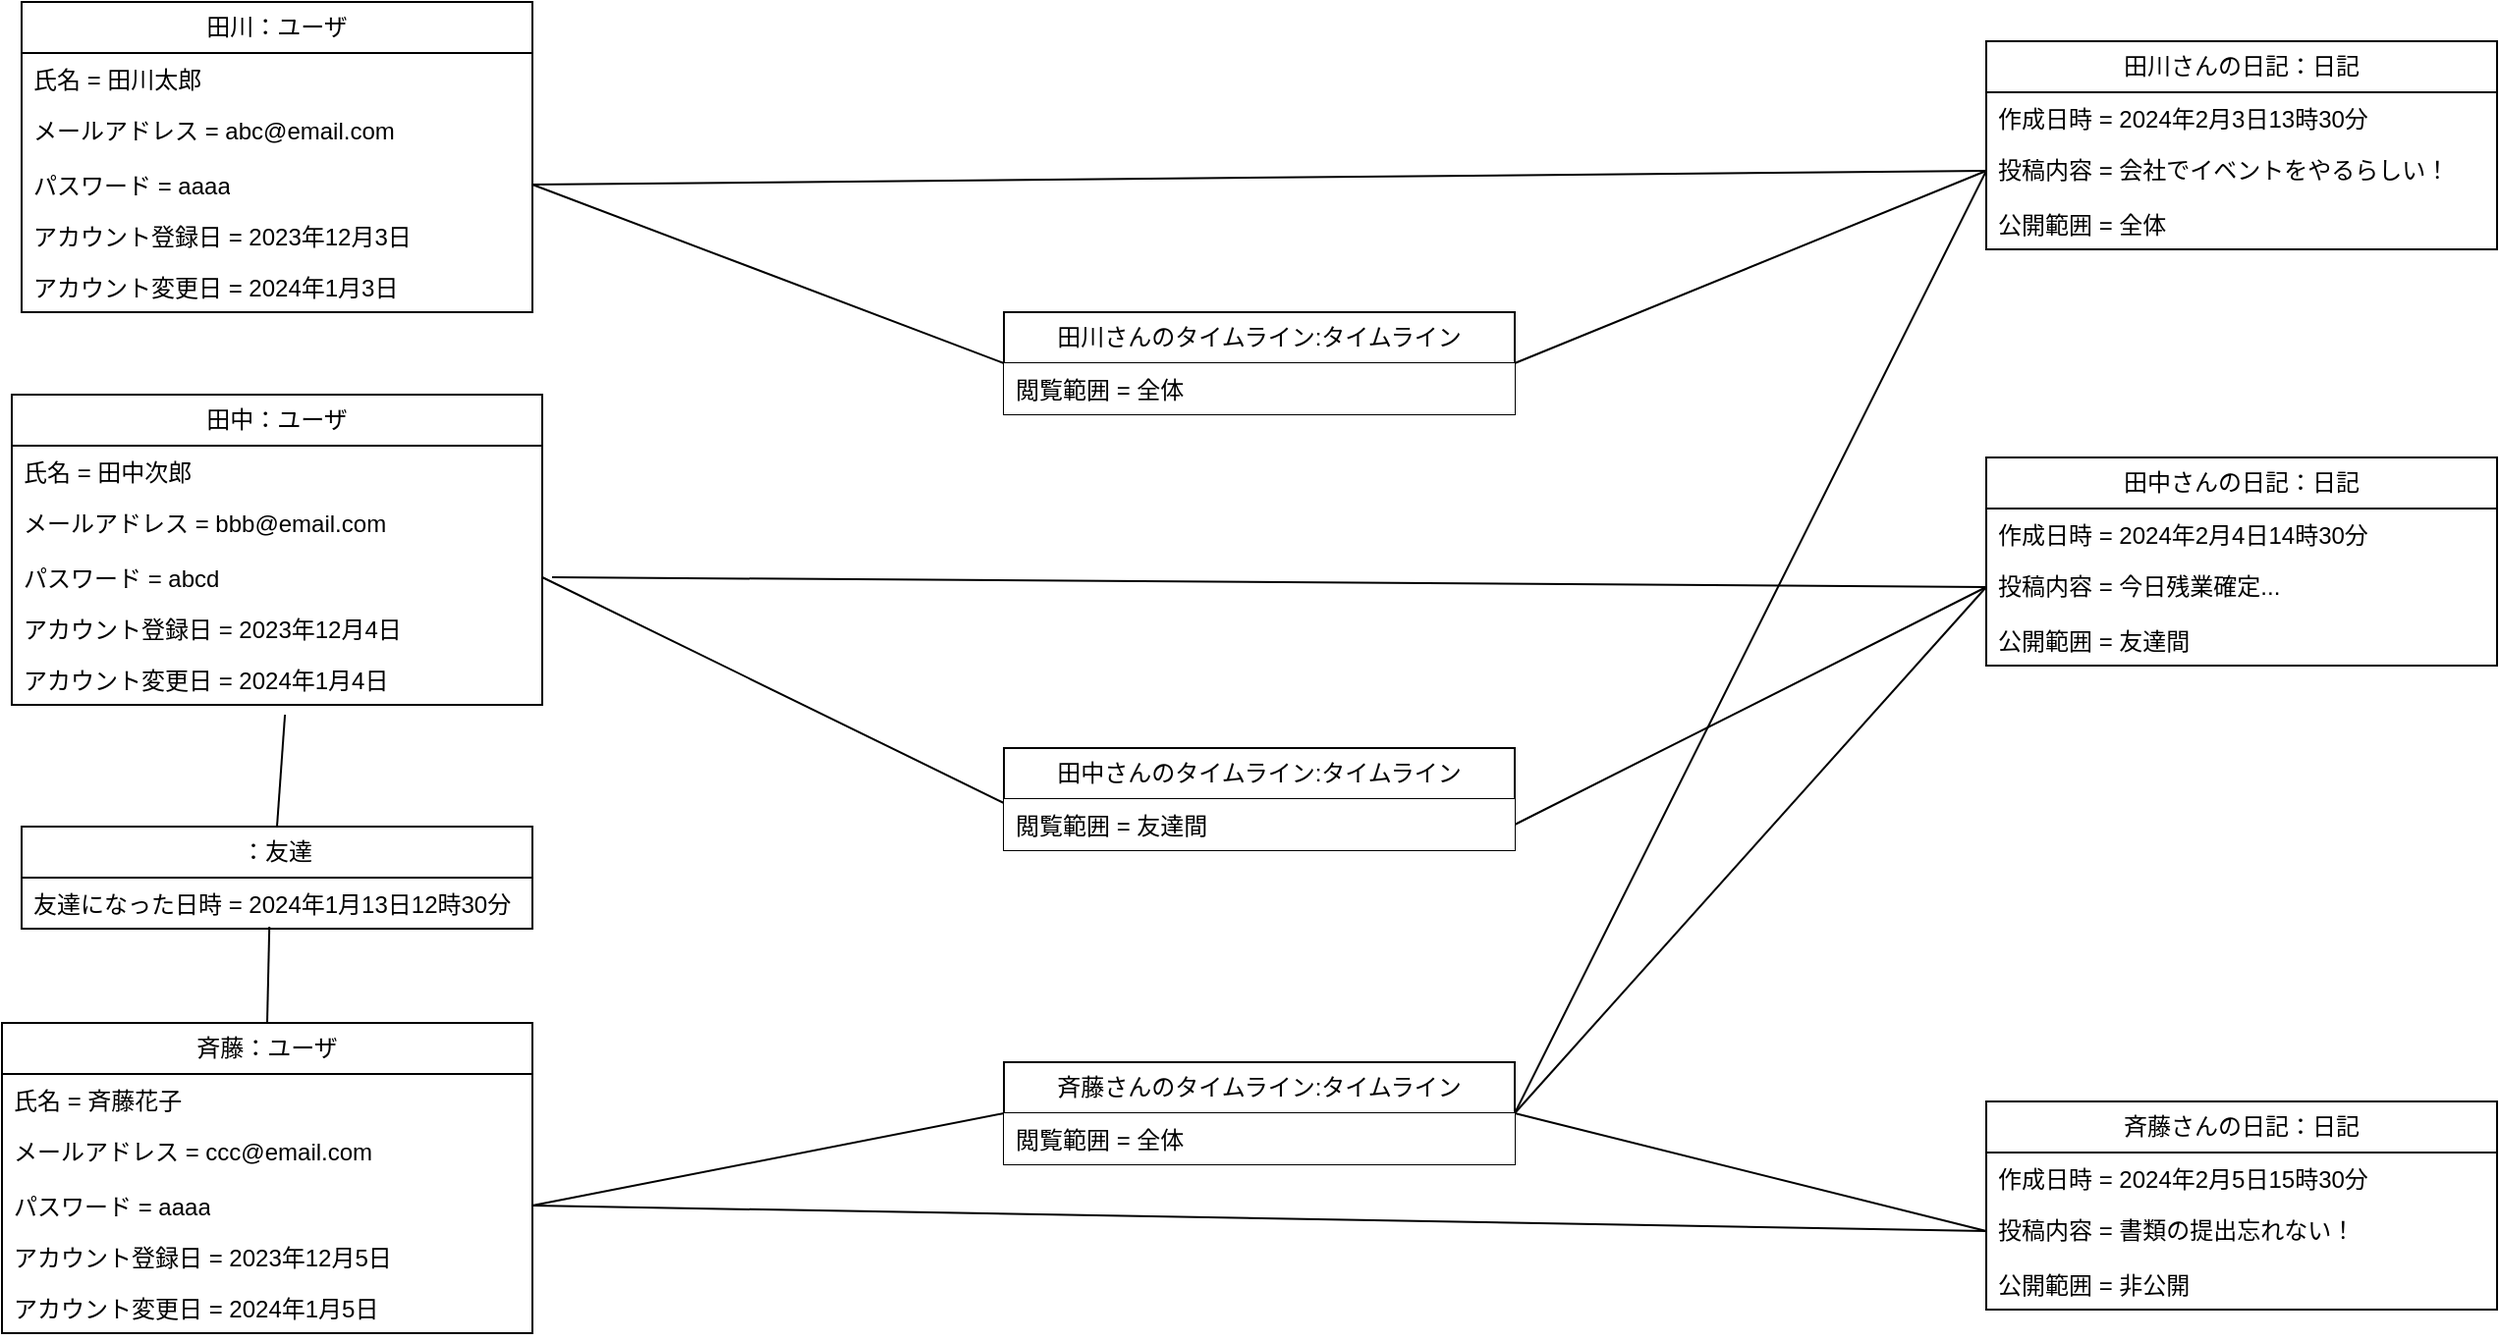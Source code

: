 <mxfile version="22.1.18" type="device">
  <diagram name="ページ1" id="riSVBeFmMrVej5-FhOZP">
    <mxGraphModel dx="1834" dy="1191" grid="1" gridSize="10" guides="1" tooltips="1" connect="1" arrows="1" fold="1" page="0" pageScale="1" pageWidth="827" pageHeight="1169" math="0" shadow="0">
      <root>
        <mxCell id="0" />
        <mxCell id="1" parent="0" />
        <mxCell id="CRwQtwmsNH5E5zE7e5ZG-1" value="田川：ユーザ" style="swimlane;fontStyle=0;childLayout=stackLayout;horizontal=1;startSize=26;fillColor=none;horizontalStack=0;resizeParent=1;resizeParentMax=0;resizeLast=0;collapsible=1;marginBottom=0;whiteSpace=wrap;html=1;" parent="1" vertex="1">
          <mxGeometry x="-100" y="-240" width="260" height="158" as="geometry" />
        </mxCell>
        <mxCell id="CRwQtwmsNH5E5zE7e5ZG-2" value="氏名 = 田川太郎" style="text;strokeColor=none;fillColor=none;align=left;verticalAlign=top;spacingLeft=4;spacingRight=4;overflow=hidden;rotatable=0;points=[[0,0.5],[1,0.5]];portConstraint=eastwest;whiteSpace=wrap;html=1;" parent="CRwQtwmsNH5E5zE7e5ZG-1" vertex="1">
          <mxGeometry y="26" width="260" height="26" as="geometry" />
        </mxCell>
        <mxCell id="CRwQtwmsNH5E5zE7e5ZG-3" value="メールアドレス = abc@email.com" style="text;strokeColor=none;fillColor=none;align=left;verticalAlign=top;spacingLeft=4;spacingRight=4;overflow=hidden;rotatable=0;points=[[0,0.5],[1,0.5]];portConstraint=eastwest;whiteSpace=wrap;html=1;" parent="CRwQtwmsNH5E5zE7e5ZG-1" vertex="1">
          <mxGeometry y="52" width="260" height="28" as="geometry" />
        </mxCell>
        <mxCell id="CRwQtwmsNH5E5zE7e5ZG-4" value="パスワード = aaaa" style="text;strokeColor=none;fillColor=none;align=left;verticalAlign=top;spacingLeft=4;spacingRight=4;overflow=hidden;rotatable=0;points=[[0,0.5],[1,0.5]];portConstraint=eastwest;whiteSpace=wrap;html=1;" parent="CRwQtwmsNH5E5zE7e5ZG-1" vertex="1">
          <mxGeometry y="80" width="260" height="26" as="geometry" />
        </mxCell>
        <mxCell id="CRwQtwmsNH5E5zE7e5ZG-5" value="アカウント登録日 = 2023年12月3日" style="text;strokeColor=none;fillColor=none;align=left;verticalAlign=top;spacingLeft=4;spacingRight=4;overflow=hidden;rotatable=0;points=[[0,0.5],[1,0.5]];portConstraint=eastwest;whiteSpace=wrap;html=1;" parent="CRwQtwmsNH5E5zE7e5ZG-1" vertex="1">
          <mxGeometry y="106" width="260" height="26" as="geometry" />
        </mxCell>
        <mxCell id="CRwQtwmsNH5E5zE7e5ZG-6" value="アカウント変更日 = 2024年1月3日" style="text;strokeColor=none;fillColor=none;align=left;verticalAlign=top;spacingLeft=4;spacingRight=4;overflow=hidden;rotatable=0;points=[[0,0.5],[1,0.5]];portConstraint=eastwest;whiteSpace=wrap;html=1;" parent="CRwQtwmsNH5E5zE7e5ZG-1" vertex="1">
          <mxGeometry y="132" width="260" height="26" as="geometry" />
        </mxCell>
        <mxCell id="CRwQtwmsNH5E5zE7e5ZG-7" value="田中：ユーザ" style="swimlane;fontStyle=0;childLayout=stackLayout;horizontal=1;startSize=26;fillColor=none;horizontalStack=0;resizeParent=1;resizeParentMax=0;resizeLast=0;collapsible=1;marginBottom=0;whiteSpace=wrap;html=1;" parent="1" vertex="1">
          <mxGeometry x="-105" y="-40" width="270" height="158" as="geometry" />
        </mxCell>
        <mxCell id="CRwQtwmsNH5E5zE7e5ZG-8" value="氏名 = 田中次郎" style="text;strokeColor=none;fillColor=none;align=left;verticalAlign=top;spacingLeft=4;spacingRight=4;overflow=hidden;rotatable=0;points=[[0,0.5],[1,0.5]];portConstraint=eastwest;whiteSpace=wrap;html=1;" parent="CRwQtwmsNH5E5zE7e5ZG-7" vertex="1">
          <mxGeometry y="26" width="270" height="26" as="geometry" />
        </mxCell>
        <mxCell id="CRwQtwmsNH5E5zE7e5ZG-9" value="メールアドレス = bbb@email.com" style="text;strokeColor=none;fillColor=none;align=left;verticalAlign=top;spacingLeft=4;spacingRight=4;overflow=hidden;rotatable=0;points=[[0,0.5],[1,0.5]];portConstraint=eastwest;whiteSpace=wrap;html=1;" parent="CRwQtwmsNH5E5zE7e5ZG-7" vertex="1">
          <mxGeometry y="52" width="270" height="28" as="geometry" />
        </mxCell>
        <mxCell id="CRwQtwmsNH5E5zE7e5ZG-10" value="パスワード = abcd" style="text;strokeColor=none;fillColor=none;align=left;verticalAlign=top;spacingLeft=4;spacingRight=4;overflow=hidden;rotatable=0;points=[[0,0.5],[1,0.5]];portConstraint=eastwest;whiteSpace=wrap;html=1;" parent="CRwQtwmsNH5E5zE7e5ZG-7" vertex="1">
          <mxGeometry y="80" width="270" height="26" as="geometry" />
        </mxCell>
        <mxCell id="CRwQtwmsNH5E5zE7e5ZG-11" value="アカウント登録日 = 2023年12月4日" style="text;strokeColor=none;fillColor=none;align=left;verticalAlign=top;spacingLeft=4;spacingRight=4;overflow=hidden;rotatable=0;points=[[0,0.5],[1,0.5]];portConstraint=eastwest;whiteSpace=wrap;html=1;" parent="CRwQtwmsNH5E5zE7e5ZG-7" vertex="1">
          <mxGeometry y="106" width="270" height="26" as="geometry" />
        </mxCell>
        <mxCell id="CRwQtwmsNH5E5zE7e5ZG-12" value="アカウント変更日 = 2024年1月4日" style="text;strokeColor=none;fillColor=none;align=left;verticalAlign=top;spacingLeft=4;spacingRight=4;overflow=hidden;rotatable=0;points=[[0,0.5],[1,0.5]];portConstraint=eastwest;whiteSpace=wrap;html=1;" parent="CRwQtwmsNH5E5zE7e5ZG-7" vertex="1">
          <mxGeometry y="132" width="270" height="26" as="geometry" />
        </mxCell>
        <mxCell id="CRwQtwmsNH5E5zE7e5ZG-13" value="斉藤：ユーザ" style="swimlane;fontStyle=0;childLayout=stackLayout;horizontal=1;startSize=26;fillColor=none;horizontalStack=0;resizeParent=1;resizeParentMax=0;resizeLast=0;collapsible=1;marginBottom=0;whiteSpace=wrap;html=1;" parent="1" vertex="1">
          <mxGeometry x="-110" y="280" width="270" height="158" as="geometry" />
        </mxCell>
        <mxCell id="CRwQtwmsNH5E5zE7e5ZG-14" value="氏名 = 斉藤花子" style="text;strokeColor=none;fillColor=none;align=left;verticalAlign=top;spacingLeft=4;spacingRight=4;overflow=hidden;rotatable=0;points=[[0,0.5],[1,0.5]];portConstraint=eastwest;whiteSpace=wrap;html=1;" parent="CRwQtwmsNH5E5zE7e5ZG-13" vertex="1">
          <mxGeometry y="26" width="270" height="26" as="geometry" />
        </mxCell>
        <mxCell id="CRwQtwmsNH5E5zE7e5ZG-15" value="メールアドレス = ccc@email.com" style="text;strokeColor=none;fillColor=none;align=left;verticalAlign=top;spacingLeft=4;spacingRight=4;overflow=hidden;rotatable=0;points=[[0,0.5],[1,0.5]];portConstraint=eastwest;whiteSpace=wrap;html=1;" parent="CRwQtwmsNH5E5zE7e5ZG-13" vertex="1">
          <mxGeometry y="52" width="270" height="28" as="geometry" />
        </mxCell>
        <mxCell id="CRwQtwmsNH5E5zE7e5ZG-16" value="パスワード = aaaa" style="text;strokeColor=none;fillColor=none;align=left;verticalAlign=top;spacingLeft=4;spacingRight=4;overflow=hidden;rotatable=0;points=[[0,0.5],[1,0.5]];portConstraint=eastwest;whiteSpace=wrap;html=1;" parent="CRwQtwmsNH5E5zE7e5ZG-13" vertex="1">
          <mxGeometry y="80" width="270" height="26" as="geometry" />
        </mxCell>
        <mxCell id="CRwQtwmsNH5E5zE7e5ZG-17" value="アカウント登録日 = 2023年12月5日" style="text;strokeColor=none;fillColor=none;align=left;verticalAlign=top;spacingLeft=4;spacingRight=4;overflow=hidden;rotatable=0;points=[[0,0.5],[1,0.5]];portConstraint=eastwest;whiteSpace=wrap;html=1;" parent="CRwQtwmsNH5E5zE7e5ZG-13" vertex="1">
          <mxGeometry y="106" width="270" height="26" as="geometry" />
        </mxCell>
        <mxCell id="CRwQtwmsNH5E5zE7e5ZG-18" value="アカウント変更日 = 2024年1月5日" style="text;strokeColor=none;fillColor=none;align=left;verticalAlign=top;spacingLeft=4;spacingRight=4;overflow=hidden;rotatable=0;points=[[0,0.5],[1,0.5]];portConstraint=eastwest;whiteSpace=wrap;html=1;" parent="CRwQtwmsNH5E5zE7e5ZG-13" vertex="1">
          <mxGeometry y="132" width="270" height="26" as="geometry" />
        </mxCell>
        <mxCell id="Rn3ytvov92WmOWu4cLF2-1" value="田川さんの日記：日記" style="swimlane;fontStyle=0;childLayout=stackLayout;horizontal=1;startSize=26;fillColor=none;horizontalStack=0;resizeParent=1;resizeParentMax=0;resizeLast=0;collapsible=1;marginBottom=0;whiteSpace=wrap;html=1;" parent="1" vertex="1">
          <mxGeometry x="900" y="-220" width="260" height="106" as="geometry" />
        </mxCell>
        <mxCell id="Rn3ytvov92WmOWu4cLF2-2" value="作成日時 =&amp;nbsp;2024年2月3日13時30分" style="text;strokeColor=none;fillColor=none;align=left;verticalAlign=top;spacingLeft=4;spacingRight=4;overflow=hidden;rotatable=0;points=[[0,0.5],[1,0.5]];portConstraint=eastwest;whiteSpace=wrap;html=1;" parent="Rn3ytvov92WmOWu4cLF2-1" vertex="1">
          <mxGeometry y="26" width="260" height="26" as="geometry" />
        </mxCell>
        <mxCell id="Rn3ytvov92WmOWu4cLF2-3" value="投稿内容 =&amp;nbsp;会社でイベントをやるらしい！" style="text;strokeColor=none;fillColor=none;align=left;verticalAlign=top;spacingLeft=4;spacingRight=4;overflow=hidden;rotatable=0;points=[[0,0.5],[1,0.5]];portConstraint=eastwest;whiteSpace=wrap;html=1;" parent="Rn3ytvov92WmOWu4cLF2-1" vertex="1">
          <mxGeometry y="52" width="260" height="28" as="geometry" />
        </mxCell>
        <mxCell id="Rn3ytvov92WmOWu4cLF2-4" value="公開範囲 = 全体" style="text;strokeColor=none;fillColor=none;align=left;verticalAlign=top;spacingLeft=4;spacingRight=4;overflow=hidden;rotatable=0;points=[[0,0.5],[1,0.5]];portConstraint=eastwest;whiteSpace=wrap;html=1;" parent="Rn3ytvov92WmOWu4cLF2-1" vertex="1">
          <mxGeometry y="80" width="260" height="26" as="geometry" />
        </mxCell>
        <mxCell id="Rn3ytvov92WmOWu4cLF2-7" value="田中さんの日記：日記" style="swimlane;fontStyle=0;childLayout=stackLayout;horizontal=1;startSize=26;fillColor=none;horizontalStack=0;resizeParent=1;resizeParentMax=0;resizeLast=0;collapsible=1;marginBottom=0;whiteSpace=wrap;html=1;" parent="1" vertex="1">
          <mxGeometry x="900" y="-8" width="260" height="106" as="geometry" />
        </mxCell>
        <mxCell id="Rn3ytvov92WmOWu4cLF2-8" value="作成日時 =&amp;nbsp;2024年2月4日14時30分" style="text;strokeColor=none;fillColor=none;align=left;verticalAlign=top;spacingLeft=4;spacingRight=4;overflow=hidden;rotatable=0;points=[[0,0.5],[1,0.5]];portConstraint=eastwest;whiteSpace=wrap;html=1;" parent="Rn3ytvov92WmOWu4cLF2-7" vertex="1">
          <mxGeometry y="26" width="260" height="26" as="geometry" />
        </mxCell>
        <mxCell id="Rn3ytvov92WmOWu4cLF2-9" value="投稿内容 =&amp;nbsp;今日残業確定..." style="text;strokeColor=none;fillColor=none;align=left;verticalAlign=top;spacingLeft=4;spacingRight=4;overflow=hidden;rotatable=0;points=[[0,0.5],[1,0.5]];portConstraint=eastwest;whiteSpace=wrap;html=1;" parent="Rn3ytvov92WmOWu4cLF2-7" vertex="1">
          <mxGeometry y="52" width="260" height="28" as="geometry" />
        </mxCell>
        <mxCell id="Rn3ytvov92WmOWu4cLF2-10" value="公開範囲 = 友達間" style="text;strokeColor=none;fillColor=none;align=left;verticalAlign=top;spacingLeft=4;spacingRight=4;overflow=hidden;rotatable=0;points=[[0,0.5],[1,0.5]];portConstraint=eastwest;whiteSpace=wrap;html=1;" parent="Rn3ytvov92WmOWu4cLF2-7" vertex="1">
          <mxGeometry y="80" width="260" height="26" as="geometry" />
        </mxCell>
        <mxCell id="Rn3ytvov92WmOWu4cLF2-11" value="斉藤さんの日記：日記" style="swimlane;fontStyle=0;childLayout=stackLayout;horizontal=1;startSize=26;fillColor=none;horizontalStack=0;resizeParent=1;resizeParentMax=0;resizeLast=0;collapsible=1;marginBottom=0;whiteSpace=wrap;html=1;" parent="1" vertex="1">
          <mxGeometry x="900" y="320" width="260" height="106" as="geometry" />
        </mxCell>
        <mxCell id="Rn3ytvov92WmOWu4cLF2-12" value="作成日時 =&amp;nbsp;2024年2月5日15時30分" style="text;strokeColor=none;fillColor=none;align=left;verticalAlign=top;spacingLeft=4;spacingRight=4;overflow=hidden;rotatable=0;points=[[0,0.5],[1,0.5]];portConstraint=eastwest;whiteSpace=wrap;html=1;" parent="Rn3ytvov92WmOWu4cLF2-11" vertex="1">
          <mxGeometry y="26" width="260" height="26" as="geometry" />
        </mxCell>
        <mxCell id="Rn3ytvov92WmOWu4cLF2-13" value="投稿内容 =&amp;nbsp;書類の提出忘れない！" style="text;strokeColor=none;fillColor=none;align=left;verticalAlign=top;spacingLeft=4;spacingRight=4;overflow=hidden;rotatable=0;points=[[0,0.5],[1,0.5]];portConstraint=eastwest;whiteSpace=wrap;html=1;" parent="Rn3ytvov92WmOWu4cLF2-11" vertex="1">
          <mxGeometry y="52" width="260" height="28" as="geometry" />
        </mxCell>
        <mxCell id="Rn3ytvov92WmOWu4cLF2-14" value="公開範囲 = 非公開" style="text;strokeColor=none;fillColor=none;align=left;verticalAlign=top;spacingLeft=4;spacingRight=4;overflow=hidden;rotatable=0;points=[[0,0.5],[1,0.5]];portConstraint=eastwest;whiteSpace=wrap;html=1;" parent="Rn3ytvov92WmOWu4cLF2-11" vertex="1">
          <mxGeometry y="80" width="260" height="26" as="geometry" />
        </mxCell>
        <mxCell id="Rn3ytvov92WmOWu4cLF2-16" style="edgeStyle=none;curved=1;rounded=0;orthogonalLoop=1;jettySize=auto;html=1;exitX=0;exitY=0.5;exitDx=0;exitDy=0;entryX=1;entryY=0.5;entryDx=0;entryDy=0;fontSize=12;endArrow=none;endFill=0;" parent="1" source="Rn3ytvov92WmOWu4cLF2-13" target="CRwQtwmsNH5E5zE7e5ZG-16" edge="1">
          <mxGeometry relative="1" as="geometry" />
        </mxCell>
        <mxCell id="Rn3ytvov92WmOWu4cLF2-17" style="edgeStyle=none;curved=1;rounded=0;orthogonalLoop=1;jettySize=auto;html=1;exitX=0;exitY=0.5;exitDx=0;exitDy=0;entryX=1;entryY=0.5;entryDx=0;entryDy=0;fontSize=12;startSize=8;endSize=8;endArrow=none;endFill=0;" parent="1" source="Rn3ytvov92WmOWu4cLF2-3" target="CRwQtwmsNH5E5zE7e5ZG-4" edge="1">
          <mxGeometry relative="1" as="geometry" />
        </mxCell>
        <mxCell id="y0Ddukv0afh_rcQTjdJD-23" value="：友達" style="swimlane;fontStyle=0;childLayout=stackLayout;horizontal=1;startSize=26;fillColor=none;horizontalStack=0;resizeParent=1;resizeParentMax=0;resizeLast=0;collapsible=1;marginBottom=0;whiteSpace=wrap;html=1;" parent="1" vertex="1">
          <mxGeometry x="-100" y="180" width="260" height="52" as="geometry" />
        </mxCell>
        <mxCell id="y0Ddukv0afh_rcQTjdJD-26" value="友達になった日時 =&amp;nbsp;2024年1月13日12時30分" style="text;strokeColor=none;fillColor=none;align=left;verticalAlign=top;spacingLeft=4;spacingRight=4;overflow=hidden;rotatable=0;points=[[0,0.5],[1,0.5]];portConstraint=eastwest;whiteSpace=wrap;html=1;" parent="y0Ddukv0afh_rcQTjdJD-23" vertex="1">
          <mxGeometry y="26" width="260" height="26" as="geometry" />
        </mxCell>
        <mxCell id="y0Ddukv0afh_rcQTjdJD-31" style="edgeStyle=none;curved=1;rounded=0;orthogonalLoop=1;jettySize=auto;html=1;exitX=0.515;exitY=1.192;exitDx=0;exitDy=0;entryX=0.5;entryY=0;entryDx=0;entryDy=0;fontSize=12;startSize=8;endSize=8;exitPerimeter=0;endArrow=none;endFill=0;" parent="1" source="CRwQtwmsNH5E5zE7e5ZG-12" target="y0Ddukv0afh_rcQTjdJD-23" edge="1">
          <mxGeometry relative="1" as="geometry">
            <mxPoint x="490" y="139" as="targetPoint" />
          </mxGeometry>
        </mxCell>
        <mxCell id="y0Ddukv0afh_rcQTjdJD-32" style="edgeStyle=none;curved=1;rounded=0;orthogonalLoop=1;jettySize=auto;html=1;exitX=0.5;exitY=0;exitDx=0;exitDy=0;entryX=0.485;entryY=0.962;entryDx=0;entryDy=0;fontSize=12;startSize=8;endSize=8;entryPerimeter=0;endArrow=none;endFill=0;" parent="1" source="CRwQtwmsNH5E5zE7e5ZG-13" target="y0Ddukv0afh_rcQTjdJD-26" edge="1">
          <mxGeometry relative="1" as="geometry">
            <mxPoint x="490" y="139" as="targetPoint" />
          </mxGeometry>
        </mxCell>
        <mxCell id="y0Ddukv0afh_rcQTjdJD-33" style="edgeStyle=none;curved=1;rounded=0;orthogonalLoop=1;jettySize=auto;html=1;exitX=0;exitY=0.5;exitDx=0;exitDy=0;fontSize=12;startSize=8;endSize=8;endArrow=none;endFill=0;" parent="1" source="Rn3ytvov92WmOWu4cLF2-9" edge="1">
          <mxGeometry relative="1" as="geometry">
            <mxPoint x="170" y="53" as="targetPoint" />
          </mxGeometry>
        </mxCell>
        <mxCell id="y0Ddukv0afh_rcQTjdJD-41" style="edgeStyle=none;curved=1;rounded=0;orthogonalLoop=1;jettySize=auto;html=1;exitX=1;exitY=0.5;exitDx=0;exitDy=0;entryX=0;entryY=0.077;entryDx=0;entryDy=0;entryPerimeter=0;fontSize=12;startSize=8;endSize=8;endArrow=none;endFill=0;" parent="1" source="CRwQtwmsNH5E5zE7e5ZG-10" target="y0Ddukv0afh_rcQTjdJD-11" edge="1">
          <mxGeometry relative="1" as="geometry" />
        </mxCell>
        <mxCell id="y0Ddukv0afh_rcQTjdJD-43" style="edgeStyle=none;curved=1;rounded=0;orthogonalLoop=1;jettySize=auto;html=1;exitX=1;exitY=0.75;exitDx=0;exitDy=0;entryX=0;entryY=0.5;entryDx=0;entryDy=0;fontSize=12;startSize=8;endSize=8;endArrow=none;endFill=0;" parent="1" source="y0Ddukv0afh_rcQTjdJD-10" target="Rn3ytvov92WmOWu4cLF2-9" edge="1">
          <mxGeometry relative="1" as="geometry" />
        </mxCell>
        <mxCell id="y0Ddukv0afh_rcQTjdJD-10" value="田中さんのタイムライン:タイムライン" style="swimlane;fontStyle=0;childLayout=stackLayout;horizontal=1;startSize=26;fillColor=default;horizontalStack=0;resizeParent=1;resizeParentMax=0;resizeLast=0;collapsible=1;marginBottom=0;whiteSpace=wrap;html=1;" parent="1" vertex="1">
          <mxGeometry x="400" y="140" width="260" height="52" as="geometry" />
        </mxCell>
        <mxCell id="y0Ddukv0afh_rcQTjdJD-11" value="閲覧範囲 = 友達間" style="text;strokeColor=none;fillColor=default;align=left;verticalAlign=top;spacingLeft=4;spacingRight=4;overflow=hidden;rotatable=0;points=[[0,0.5],[1,0.5]];portConstraint=eastwest;whiteSpace=wrap;html=1;" parent="y0Ddukv0afh_rcQTjdJD-10" vertex="1">
          <mxGeometry y="26" width="260" height="26" as="geometry" />
        </mxCell>
        <mxCell id="5l_I7Rjbt4JJL8u45QGE-10" style="edgeStyle=none;curved=1;rounded=0;orthogonalLoop=1;jettySize=auto;html=1;exitX=1;exitY=0.5;exitDx=0;exitDy=0;entryX=0;entryY=0.5;entryDx=0;entryDy=0;fontSize=12;startSize=8;endSize=8;endArrow=none;endFill=0;" parent="1" source="5l_I7Rjbt4JJL8u45QGE-1" target="Rn3ytvov92WmOWu4cLF2-3" edge="1">
          <mxGeometry relative="1" as="geometry" />
        </mxCell>
        <mxCell id="5l_I7Rjbt4JJL8u45QGE-11" style="edgeStyle=none;curved=1;rounded=0;orthogonalLoop=1;jettySize=auto;html=1;exitX=0;exitY=0.5;exitDx=0;exitDy=0;entryX=1;entryY=0.5;entryDx=0;entryDy=0;fontSize=12;startSize=8;endSize=8;endArrow=none;endFill=0;" parent="1" source="5l_I7Rjbt4JJL8u45QGE-1" target="CRwQtwmsNH5E5zE7e5ZG-4" edge="1">
          <mxGeometry relative="1" as="geometry" />
        </mxCell>
        <mxCell id="5l_I7Rjbt4JJL8u45QGE-1" value="田川さんのタイムライン:タイムライン" style="swimlane;fontStyle=0;childLayout=stackLayout;horizontal=1;startSize=26;fillColor=default;horizontalStack=0;resizeParent=1;resizeParentMax=0;resizeLast=0;collapsible=1;marginBottom=0;whiteSpace=wrap;html=1;" parent="1" vertex="1">
          <mxGeometry x="400" y="-82" width="260" height="52" as="geometry" />
        </mxCell>
        <mxCell id="5l_I7Rjbt4JJL8u45QGE-2" value="閲覧範囲 = 全体" style="text;strokeColor=none;fillColor=default;align=left;verticalAlign=top;spacingLeft=4;spacingRight=4;overflow=hidden;rotatable=0;points=[[0,0.5],[1,0.5]];portConstraint=eastwest;whiteSpace=wrap;html=1;" parent="5l_I7Rjbt4JJL8u45QGE-1" vertex="1">
          <mxGeometry y="26" width="260" height="26" as="geometry" />
        </mxCell>
        <mxCell id="5l_I7Rjbt4JJL8u45QGE-7" style="edgeStyle=none;curved=1;rounded=0;orthogonalLoop=1;jettySize=auto;html=1;exitX=1;exitY=0.5;exitDx=0;exitDy=0;entryX=0;entryY=0.5;entryDx=0;entryDy=0;fontSize=12;startSize=8;endSize=8;endArrow=none;endFill=0;" parent="1" source="5l_I7Rjbt4JJL8u45QGE-3" target="Rn3ytvov92WmOWu4cLF2-9" edge="1">
          <mxGeometry relative="1" as="geometry" />
        </mxCell>
        <mxCell id="5l_I7Rjbt4JJL8u45QGE-8" style="edgeStyle=none;curved=1;rounded=0;orthogonalLoop=1;jettySize=auto;html=1;exitX=1;exitY=0.5;exitDx=0;exitDy=0;entryX=0;entryY=0.5;entryDx=0;entryDy=0;fontSize=12;startSize=8;endSize=8;endArrow=none;endFill=0;" parent="1" source="5l_I7Rjbt4JJL8u45QGE-3" target="Rn3ytvov92WmOWu4cLF2-13" edge="1">
          <mxGeometry relative="1" as="geometry" />
        </mxCell>
        <mxCell id="5l_I7Rjbt4JJL8u45QGE-9" style="edgeStyle=none;curved=1;rounded=0;orthogonalLoop=1;jettySize=auto;html=1;exitX=1;exitY=0.5;exitDx=0;exitDy=0;entryX=0;entryY=0.5;entryDx=0;entryDy=0;fontSize=12;startSize=8;endSize=8;endArrow=none;endFill=0;" parent="1" source="5l_I7Rjbt4JJL8u45QGE-3" target="Rn3ytvov92WmOWu4cLF2-3" edge="1">
          <mxGeometry relative="1" as="geometry" />
        </mxCell>
        <mxCell id="5l_I7Rjbt4JJL8u45QGE-12" style="edgeStyle=none;curved=1;rounded=0;orthogonalLoop=1;jettySize=auto;html=1;exitX=0;exitY=0.5;exitDx=0;exitDy=0;entryX=1;entryY=0.5;entryDx=0;entryDy=0;fontSize=12;startSize=8;endSize=8;endArrow=none;endFill=0;" parent="1" source="5l_I7Rjbt4JJL8u45QGE-3" target="CRwQtwmsNH5E5zE7e5ZG-16" edge="1">
          <mxGeometry relative="1" as="geometry" />
        </mxCell>
        <mxCell id="5l_I7Rjbt4JJL8u45QGE-3" value="斉藤さんのタイムライン:タイムライン" style="swimlane;fontStyle=0;childLayout=stackLayout;horizontal=1;startSize=26;fillColor=default;horizontalStack=0;resizeParent=1;resizeParentMax=0;resizeLast=0;collapsible=1;marginBottom=0;whiteSpace=wrap;html=1;" parent="1" vertex="1">
          <mxGeometry x="400" y="300" width="260" height="52" as="geometry" />
        </mxCell>
        <mxCell id="5l_I7Rjbt4JJL8u45QGE-4" value="閲覧範囲 = 全体" style="text;strokeColor=none;fillColor=default;align=left;verticalAlign=top;spacingLeft=4;spacingRight=4;overflow=hidden;rotatable=0;points=[[0,0.5],[1,0.5]];portConstraint=eastwest;whiteSpace=wrap;html=1;" parent="5l_I7Rjbt4JJL8u45QGE-3" vertex="1">
          <mxGeometry y="26" width="260" height="26" as="geometry" />
        </mxCell>
      </root>
    </mxGraphModel>
  </diagram>
</mxfile>
